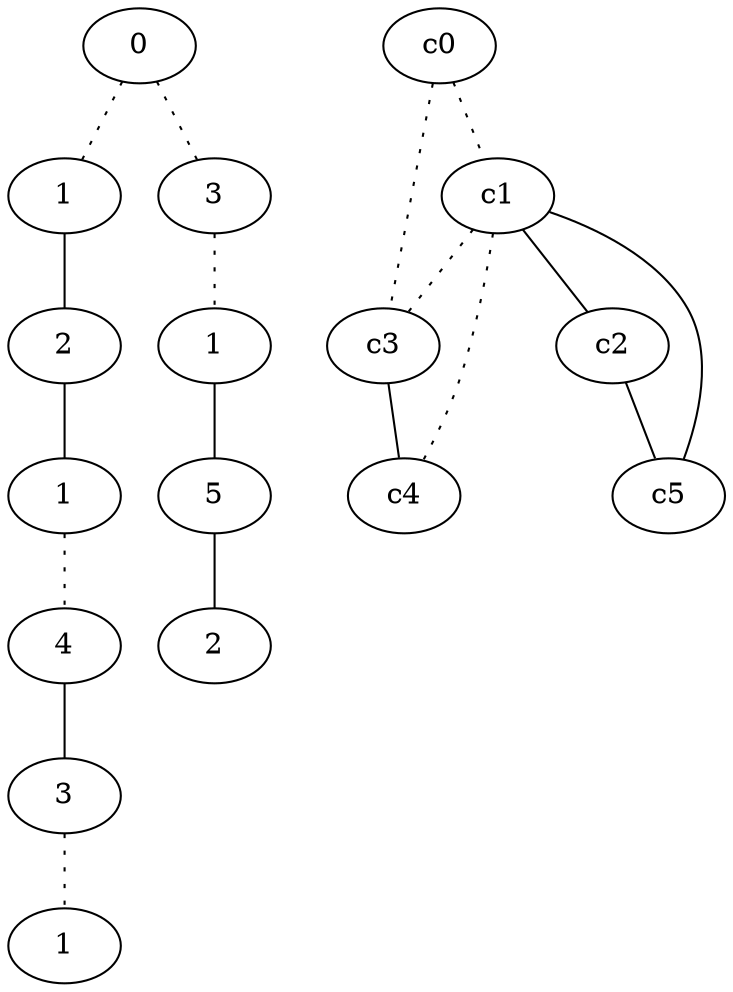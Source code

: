 graph {
a0[label=0];
a1[label=1];
a2[label=2];
a3[label=1];
a4[label=4];
a5[label=3];
a6[label=1];
a7[label=3];
a8[label=1];
a9[label=5];
a10[label=2];
a0 -- a1 [style=dotted];
a0 -- a7 [style=dotted];
a1 -- a2;
a2 -- a3;
a3 -- a4 [style=dotted];
a4 -- a5;
a5 -- a6 [style=dotted];
a7 -- a8 [style=dotted];
a8 -- a9;
a9 -- a10;
c0 -- c1 [style=dotted];
c0 -- c3 [style=dotted];
c1 -- c2;
c1 -- c3 [style=dotted];
c1 -- c4 [style=dotted];
c1 -- c5;
c2 -- c5;
c3 -- c4;
}
